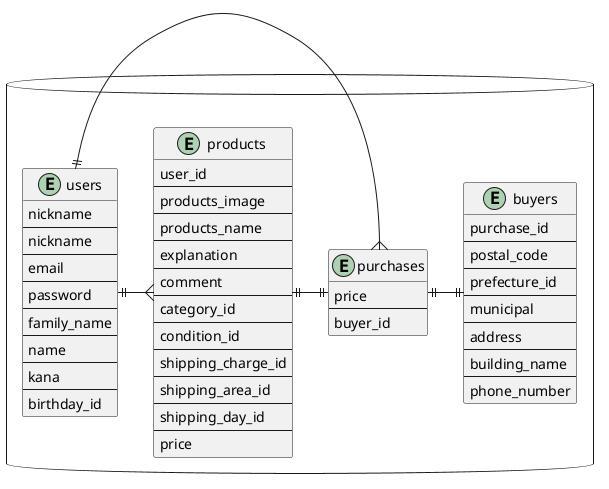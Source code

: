 @startuml EntityRelationship
package "" as target_system <<Database>> {

  entity "users" as users {
    nickname 
    --
    nickname
    --
    email
    --
    password
    --
    family_name
    --
    name
    --
    kana
    --
    birthday_id
  }

  entity "products " as products  {
    user_id
    --
    products_image
    --
    products_name
    --
    explanation
    --
    comment
    --
    category_id
    --
    condition_id
    --
    shipping_charge_id
    --
    shipping_area_id
    --
    shipping_day_id
    --
    price
  }

  entity "purchases" as purchases {
    price
    --
    buyer_id
  }

  entity "buyers" as buyers {
    purchase_id
    --
    postal_code
    --
    prefecture_id
    --
    municipal
    --
    address
    --
    building_name
    --
    phone_number
  }


  ' リレーションシップ
  users ||-{ products
  users ||-{ purchases
  purchases ||-|| buyers
  products ||-|| purchases
  
  }
@enduml
